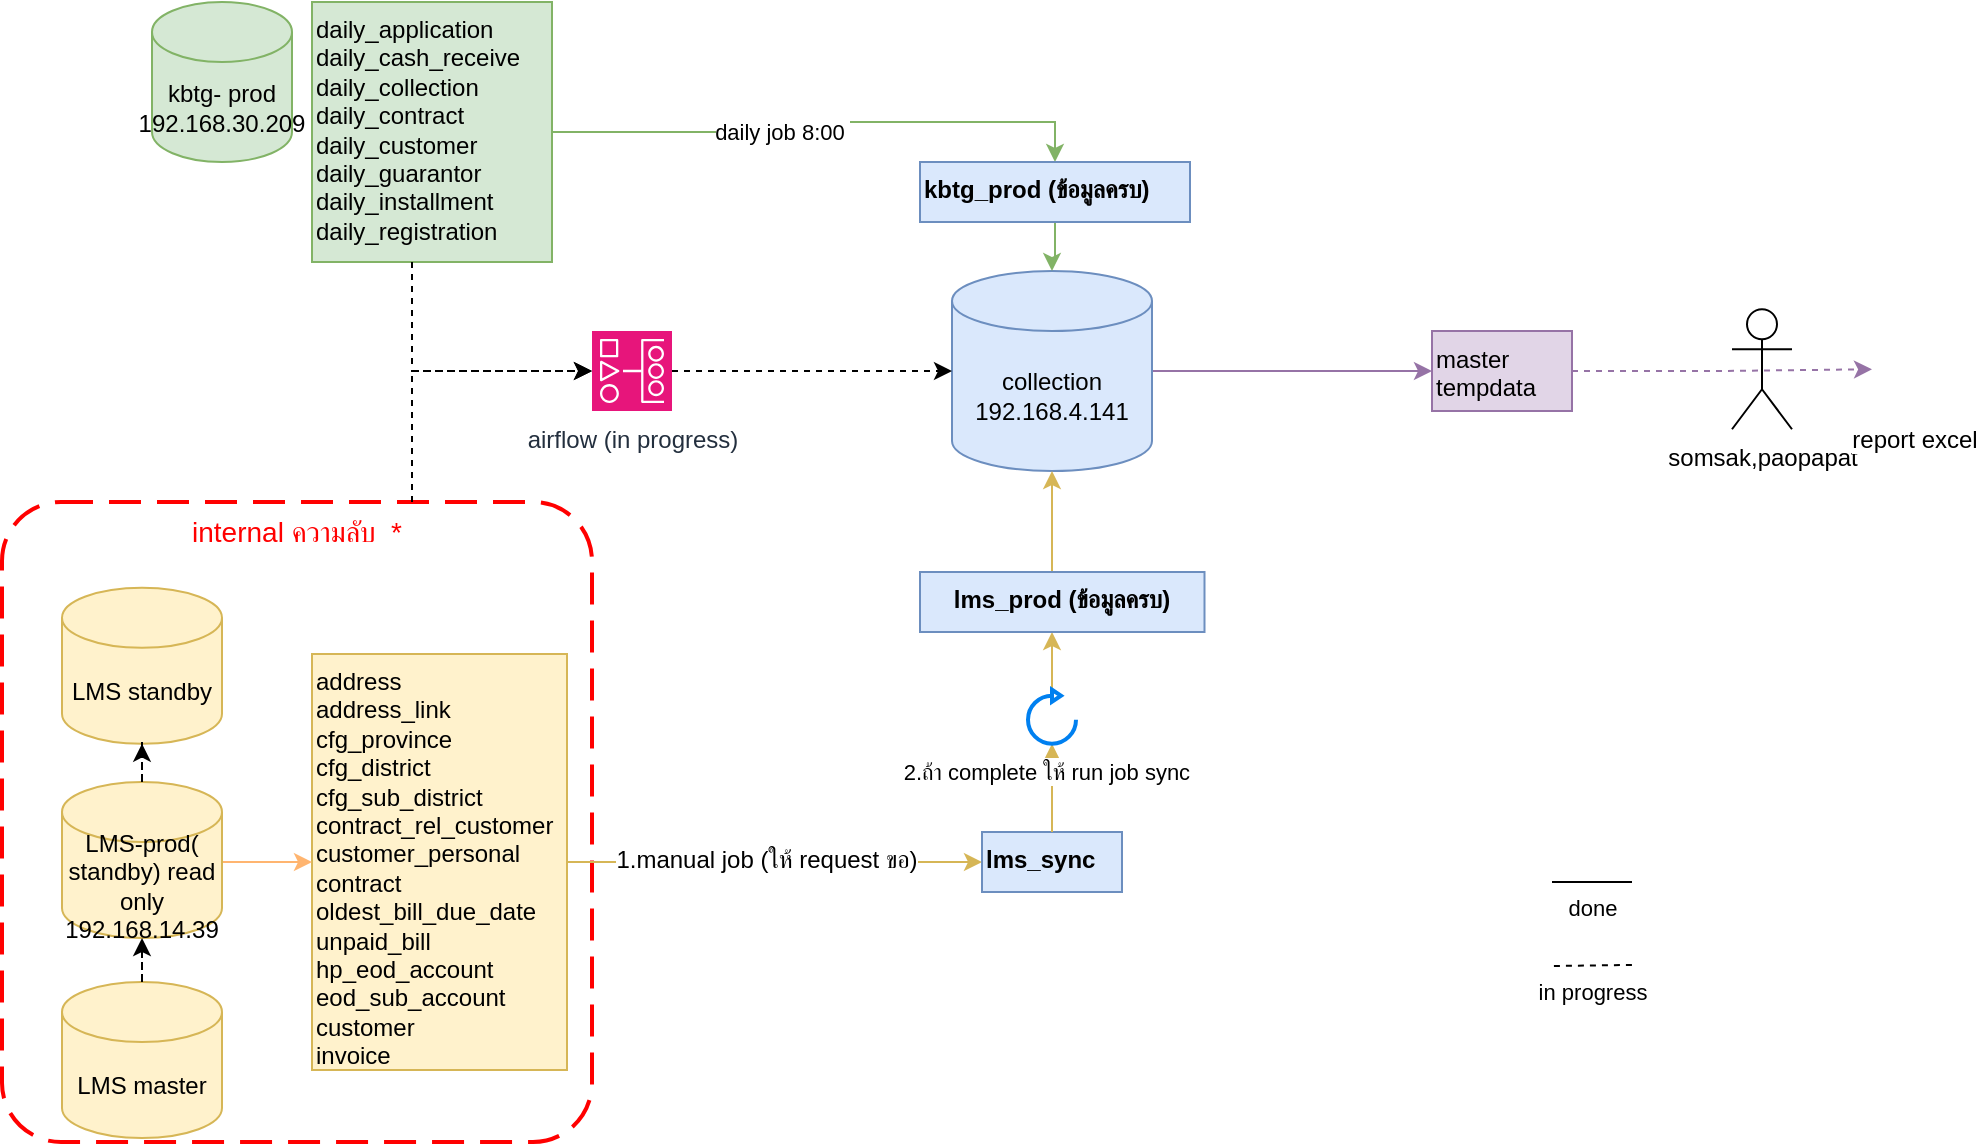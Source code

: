 <mxfile version="24.2.5" type="github">
  <diagram name="collection" id="N_CIKplRmD34ISpjQVyY">
    <mxGraphModel dx="1050" dy="1053" grid="1" gridSize="10" guides="1" tooltips="1" connect="1" arrows="1" fold="1" page="0" pageScale="1" pageWidth="850" pageHeight="1100" math="0" shadow="0">
      <root>
        <mxCell id="0" />
        <mxCell id="1" parent="0" />
        <mxCell id="8qF9MvdjFyCx3xQRs_l2-4" value="internal ความลับ  *" style="rounded=1;arcSize=10;dashed=1;strokeColor=#ff0000;fillColor=none;gradientColor=none;dashPattern=8 4;strokeWidth=2;textShadow=0;align=center;glass=0;fontColor=#FF0000;verticalAlign=top;fontSize=14;" parent="1" vertex="1">
          <mxGeometry x="115" y="90" width="295" height="320" as="geometry" />
        </mxCell>
        <mxCell id="0of4-0cHT8gc_cpD0exL-74" style="edgeStyle=orthogonalEdgeStyle;rounded=0;orthogonalLoop=1;jettySize=auto;html=1;entryX=0;entryY=0.5;entryDx=0;entryDy=0;fillColor=#fff2cc;strokeColor=#d6b656;" parent="1" source="Nf1m1TZT0g2i1Bwr5nnO-6" target="0of4-0cHT8gc_cpD0exL-40" edge="1">
          <mxGeometry relative="1" as="geometry" />
        </mxCell>
        <mxCell id="Nf1m1TZT0g2i1Bwr5nnO-6" value="address&#xa;address_link&#xa;cfg_province&#xa;cfg_district&#xa;cfg_sub_district&#xa;contract_rel_customer&#xa;customer_personal&#xa;contract&#xa;oldest_bill_due_date&#xa;unpaid_bill&#xa;hp_eod_account&#xa;eod_sub_account&#xa;customer&#xa;invoice&#xa;" style="text;whiteSpace=wrap;fillColor=#fff2cc;strokeColor=#d6b656;" parent="1" vertex="1">
          <mxGeometry x="270" y="166" width="127.5" height="208" as="geometry" />
        </mxCell>
        <mxCell id="n4ZRNCnwu2M69PV4FqZp-15" style="edgeStyle=orthogonalEdgeStyle;rounded=0;orthogonalLoop=1;jettySize=auto;html=1;entryX=0;entryY=0.5;entryDx=0;entryDy=0;fillColor=#e1d5e7;strokeColor=#9673a6;" edge="1" parent="1" source="Nf1m1TZT0g2i1Bwr5nnO-13" target="0of4-0cHT8gc_cpD0exL-10">
          <mxGeometry relative="1" as="geometry" />
        </mxCell>
        <mxCell id="Nf1m1TZT0g2i1Bwr5nnO-13" value="collection 192.168.4.141" style="shape=cylinder3;whiteSpace=wrap;html=1;boundedLbl=1;backgroundOutline=1;size=15;fillColor=#dae8fc;strokeColor=#6c8ebf;" parent="1" vertex="1">
          <mxGeometry x="590" y="-25.5" width="100" height="100" as="geometry" />
        </mxCell>
        <mxCell id="Nf1m1TZT0g2i1Bwr5nnO-21" value="&lt;span style=&quot;text-align: left;&quot;&gt;kbtg&lt;/span&gt;- prod&lt;div&gt;192.168.30.209&lt;br&gt;&lt;/div&gt;" style="shape=cylinder3;whiteSpace=wrap;html=1;boundedLbl=1;backgroundOutline=1;size=15;fillColor=#d5e8d4;strokeColor=#82b366;" parent="1" vertex="1">
          <mxGeometry x="190" y="-160" width="70" height="80" as="geometry" />
        </mxCell>
        <mxCell id="Nf1m1TZT0g2i1Bwr5nnO-35" value="daily_application&#xa;daily_cash_receive&#xa;daily_collection&#xa;daily_contract&#xa;daily_customer&#xa;daily_guarantor&#xa;daily_installment&#xa;daily_registration" style="text;whiteSpace=wrap;fillColor=#d5e8d4;strokeColor=#82b366;" parent="1" vertex="1">
          <mxGeometry x="270" y="-160" width="120" height="130" as="geometry" />
        </mxCell>
        <mxCell id="8hwzGIo9Otc3_Tqw6QN_-6" value="" style="shape=image;html=1;verticalAlign=top;verticalLabelPosition=bottom;labelBackgroundColor=#ffffff;imageAspect=0;aspect=fixed;image=https://cdn3.iconfinder.com/data/icons/flat-actions-icons-9/792/Tick_Mark_Dark-128.png" parent="1" vertex="1">
          <mxGeometry x="707.5" y="-50" width="29" height="29" as="geometry" />
        </mxCell>
        <mxCell id="8hwzGIo9Otc3_Tqw6QN_-19" style="edgeStyle=orthogonalEdgeStyle;rounded=0;orthogonalLoop=1;jettySize=auto;html=1;entryX=0.5;entryY=0;entryDx=0;entryDy=0;entryPerimeter=0;fillColor=#d5e8d4;strokeColor=#82b366;" parent="1" source="Nf1m1TZT0g2i1Bwr5nnO-31" target="Nf1m1TZT0g2i1Bwr5nnO-13" edge="1">
          <mxGeometry relative="1" as="geometry" />
        </mxCell>
        <mxCell id="8hwzGIo9Otc3_Tqw6QN_-28" value="" style="shape=image;html=1;verticalAlign=top;verticalLabelPosition=bottom;labelBackgroundColor=#ffffff;imageAspect=0;aspect=fixed;image=https://cdn3.iconfinder.com/data/icons/flat-actions-icons-9/792/Tick_Mark_Dark-128.png" parent="1" vertex="1">
          <mxGeometry x="716.25" y="125" width="26" height="26" as="geometry" />
        </mxCell>
        <mxCell id="0of4-0cHT8gc_cpD0exL-1" value="&lt;div&gt;&lt;span style=&quot;background-color: initial;&quot;&gt;somsak,paopapat&lt;/span&gt;&lt;br&gt;&lt;/div&gt;" style="shape=umlActor;verticalLabelPosition=bottom;verticalAlign=top;html=1;outlineConnect=0;" parent="1" vertex="1">
          <mxGeometry x="980" y="-6.37" width="30" height="60" as="geometry" />
        </mxCell>
        <mxCell id="0of4-0cHT8gc_cpD0exL-78" style="edgeStyle=orthogonalEdgeStyle;rounded=0;orthogonalLoop=1;jettySize=auto;html=1;entryX=0;entryY=0.5;entryDx=0;entryDy=0;fillColor=#e1d5e7;strokeColor=#9673a6;dashed=1;" parent="1" source="0of4-0cHT8gc_cpD0exL-10" target="0of4-0cHT8gc_cpD0exL-15" edge="1">
          <mxGeometry relative="1" as="geometry" />
        </mxCell>
        <mxCell id="0of4-0cHT8gc_cpD0exL-10" value="master&#xa;tempdata" style="text;whiteSpace=wrap;fillColor=#e1d5e7;strokeColor=#9673a6;" parent="1" vertex="1">
          <mxGeometry x="830" y="4.5" width="70" height="40" as="geometry" />
        </mxCell>
        <mxCell id="0of4-0cHT8gc_cpD0exL-15" value="report excel" style="shape=image;html=1;verticalAlign=top;verticalLabelPosition=bottom;labelBackgroundColor=#ffffff;imageAspect=0;aspect=fixed;image=https://cdn1.iconfinder.com/data/icons/Futurosoft%20Icons%200.5.2/128x128/mimetypes/xls.png" parent="1" vertex="1">
          <mxGeometry x="1050" y="2.75" width="41.75" height="41.75" as="geometry" />
        </mxCell>
        <mxCell id="0of4-0cHT8gc_cpD0exL-51" style="edgeStyle=orthogonalEdgeStyle;rounded=0;orthogonalLoop=1;jettySize=auto;html=1;entryX=0;entryY=0.5;entryDx=0;entryDy=0;strokeColor=#FFB570;" parent="1" source="0of4-0cHT8gc_cpD0exL-28" target="Nf1m1TZT0g2i1Bwr5nnO-6" edge="1">
          <mxGeometry relative="1" as="geometry">
            <Array as="points">
              <mxPoint x="240" y="270" />
              <mxPoint x="240" y="270" />
            </Array>
          </mxGeometry>
        </mxCell>
        <mxCell id="0of4-0cHT8gc_cpD0exL-28" value="LMS-prod( standby) read only&lt;div&gt;192.168.14.39&lt;/div&gt;" style="shape=cylinder3;whiteSpace=wrap;html=1;boundedLbl=1;backgroundOutline=1;size=15;fillColor=#fff2cc;strokeColor=#d6b656;" parent="1" vertex="1">
          <mxGeometry x="145" y="230" width="80" height="78" as="geometry" />
        </mxCell>
        <mxCell id="0of4-0cHT8gc_cpD0exL-29" value="LMS master" style="shape=cylinder3;whiteSpace=wrap;html=1;boundedLbl=1;backgroundOutline=1;size=15;fillColor=#fff2cc;strokeColor=#d6b656;" parent="1" vertex="1">
          <mxGeometry x="145" y="330" width="80" height="78" as="geometry" />
        </mxCell>
        <mxCell id="0of4-0cHT8gc_cpD0exL-34" value="LMS standby" style="shape=cylinder3;whiteSpace=wrap;html=1;boundedLbl=1;backgroundOutline=1;size=15;fillColor=#fff2cc;strokeColor=#d6b656;" parent="1" vertex="1">
          <mxGeometry x="145" y="132.87" width="80" height="78" as="geometry" />
        </mxCell>
        <mxCell id="0of4-0cHT8gc_cpD0exL-35" style="edgeStyle=orthogonalEdgeStyle;rounded=0;orthogonalLoop=1;jettySize=auto;html=1;entryX=0.5;entryY=1;entryDx=0;entryDy=0;entryPerimeter=0;dashed=1;" parent="1" source="0of4-0cHT8gc_cpD0exL-29" target="0of4-0cHT8gc_cpD0exL-28" edge="1">
          <mxGeometry relative="1" as="geometry" />
        </mxCell>
        <mxCell id="0of4-0cHT8gc_cpD0exL-36" style="edgeStyle=orthogonalEdgeStyle;rounded=0;orthogonalLoop=1;jettySize=auto;html=1;entryX=0.5;entryY=1;entryDx=0;entryDy=0;entryPerimeter=0;fontColor=#FFB570;dashed=1;" parent="1" source="0of4-0cHT8gc_cpD0exL-28" target="0of4-0cHT8gc_cpD0exL-34" edge="1">
          <mxGeometry relative="1" as="geometry" />
        </mxCell>
        <mxCell id="0of4-0cHT8gc_cpD0exL-39" style="edgeStyle=orthogonalEdgeStyle;rounded=0;orthogonalLoop=1;jettySize=auto;html=1;entryX=0.5;entryY=1;entryDx=0;entryDy=0;entryPerimeter=0;fillColor=#fff2cc;strokeColor=#d6b656;" parent="1" source="0of4-0cHT8gc_cpD0exL-45" target="Nf1m1TZT0g2i1Bwr5nnO-13" edge="1">
          <mxGeometry relative="1" as="geometry">
            <Array as="points">
              <mxPoint x="640" y="150" />
            </Array>
          </mxGeometry>
        </mxCell>
        <mxCell id="0of4-0cHT8gc_cpD0exL-77" style="edgeStyle=orthogonalEdgeStyle;rounded=0;orthogonalLoop=1;jettySize=auto;html=1;fillColor=#fff2cc;strokeColor=#d6b656;" parent="1" source="0of4-0cHT8gc_cpD0exL-75" target="0of4-0cHT8gc_cpD0exL-45" edge="1">
          <mxGeometry relative="1" as="geometry">
            <Array as="points">
              <mxPoint x="640" y="210" />
            </Array>
          </mxGeometry>
        </mxCell>
        <mxCell id="0of4-0cHT8gc_cpD0exL-40" value="lms_sync&#xa;&#xa;" style="text;whiteSpace=wrap;fontStyle=1;labelBorderColor=none;textShadow=0;labelBackgroundColor=none;rounded=0;strokeColor=#6c8ebf;fillColor=#dae8fc;" parent="1" vertex="1">
          <mxGeometry x="605" y="255" width="70" height="30" as="geometry" />
        </mxCell>
        <mxCell id="0of4-0cHT8gc_cpD0exL-43" value="" style="edgeStyle=orthogonalEdgeStyle;rounded=0;orthogonalLoop=1;jettySize=auto;html=1;entryX=0.5;entryY=0;entryDx=0;entryDy=0;entryPerimeter=0;fillColor=#d5e8d4;strokeColor=#82b366;" parent="1" source="Nf1m1TZT0g2i1Bwr5nnO-35" target="Nf1m1TZT0g2i1Bwr5nnO-31" edge="1">
          <mxGeometry relative="1" as="geometry">
            <mxPoint x="390" y="-95" as="sourcePoint" />
            <mxPoint x="640" y="-5" as="targetPoint" />
          </mxGeometry>
        </mxCell>
        <mxCell id="0of4-0cHT8gc_cpD0exL-44" value="daily job 8:00&amp;nbsp;" style="edgeLabel;html=1;align=center;verticalAlign=middle;resizable=0;points=[];" parent="0of4-0cHT8gc_cpD0exL-43" vertex="1" connectable="0">
          <mxGeometry x="-0.375" y="2" relative="1" as="geometry">
            <mxPoint x="28" y="2" as="offset" />
          </mxGeometry>
        </mxCell>
        <mxCell id="Nf1m1TZT0g2i1Bwr5nnO-31" value="kbtg_prod (ข้อมูลครบ)&#xa;&#xa;" style="text;whiteSpace=wrap;fontStyle=1;labelBorderColor=none;textShadow=0;labelBackgroundColor=none;rounded=0;strokeColor=#6c8ebf;fillColor=#dae8fc;" parent="1" vertex="1">
          <mxGeometry x="574" y="-80" width="135" height="30" as="geometry" />
        </mxCell>
        <mxCell id="0of4-0cHT8gc_cpD0exL-45" value="lms_prod (ข้อมูลครบ)&#xa;&#xa;" style="text;whiteSpace=wrap;fontStyle=1;labelBorderColor=none;textShadow=0;labelBackgroundColor=none;rounded=0;strokeColor=#6c8ebf;fillColor=#dae8fc;align=center;" parent="1" vertex="1">
          <mxGeometry x="574" y="125" width="142.25" height="30" as="geometry" />
        </mxCell>
        <mxCell id="0of4-0cHT8gc_cpD0exL-61" value="" style="shape=image;html=1;verticalAlign=top;verticalLabelPosition=bottom;labelBackgroundColor=#ffffff;imageAspect=0;aspect=fixed;image=https://cdn4.iconfinder.com/data/icons/travello-basic-ui-1/64/Wrong-128.png" parent="1" vertex="1">
          <mxGeometry x="215" y="340" width="20" height="20" as="geometry" />
        </mxCell>
        <mxCell id="0of4-0cHT8gc_cpD0exL-62" value="" style="shape=image;html=1;verticalAlign=top;verticalLabelPosition=bottom;labelBackgroundColor=#ffffff;imageAspect=0;aspect=fixed;image=https://cdn4.iconfinder.com/data/icons/travello-basic-ui-1/64/Wrong-128.png" parent="1" vertex="1">
          <mxGeometry x="215" y="130" width="20" height="20" as="geometry" />
        </mxCell>
        <mxCell id="0of4-0cHT8gc_cpD0exL-63" value="" style="shape=image;html=1;verticalAlign=top;verticalLabelPosition=bottom;labelBackgroundColor=#ffffff;imageAspect=0;aspect=fixed;image=https://cdn3.iconfinder.com/data/icons/flat-actions-icons-9/792/Tick_Mark_Dark-128.png" parent="1" vertex="1">
          <mxGeometry x="210" y="237" width="30" height="30" as="geometry" />
        </mxCell>
        <mxCell id="8hwzGIo9Otc3_Tqw6QN_-25" value="1.manual job (ให้ request ขอ)" style="shape=image;html=1;verticalAlign=top;verticalLabelPosition=bottom;labelBackgroundColor=#ffffff;imageAspect=0;aspect=fixed;image=https://cdn1.iconfinder.com/data/icons/unicons-line-vol-5/24/question-128.png" parent="1" vertex="1">
          <mxGeometry x="470" y="201" width="54" height="54" as="geometry" />
        </mxCell>
        <mxCell id="0of4-0cHT8gc_cpD0exL-79" value="done" style="endArrow=none;html=1;rounded=0;verticalAlign=top;" parent="1" edge="1">
          <mxGeometry width="50" height="50" relative="1" as="geometry">
            <mxPoint x="930" y="280" as="sourcePoint" />
            <mxPoint x="890.0" y="280" as="targetPoint" />
          </mxGeometry>
        </mxCell>
        <mxCell id="0of4-0cHT8gc_cpD0exL-81" value="in progress" style="endArrow=none;html=1;rounded=0;exitX=0.583;exitY=0.858;exitDx=0;exitDy=0;exitPerimeter=0;align=center;verticalAlign=top;dashed=1;" parent="1" edge="1">
          <mxGeometry width="50" height="50" relative="1" as="geometry">
            <mxPoint x="929.96" y="321.48" as="sourcePoint" />
            <mxPoint x="890" y="322" as="targetPoint" />
          </mxGeometry>
        </mxCell>
        <mxCell id="n4ZRNCnwu2M69PV4FqZp-1" value="airflow (in progress)" style="sketch=0;points=[[0,0,0],[0.25,0,0],[0.5,0,0],[0.75,0,0],[1,0,0],[0,1,0],[0.25,1,0],[0.5,1,0],[0.75,1,0],[1,1,0],[0,0.25,0],[0,0.5,0],[0,0.75,0],[1,0.25,0],[1,0.5,0],[1,0.75,0]];outlineConnect=0;fontColor=#232F3E;fillColor=#E7157B;strokeColor=#ffffff;dashed=0;verticalLabelPosition=bottom;verticalAlign=top;align=center;html=1;fontSize=12;fontStyle=0;aspect=fixed;shape=mxgraph.aws4.resourceIcon;resIcon=mxgraph.aws4.managed_workflows_for_apache_airflow;" vertex="1" parent="1">
          <mxGeometry x="410" y="4.5" width="40" height="40" as="geometry" />
        </mxCell>
        <mxCell id="n4ZRNCnwu2M69PV4FqZp-8" style="edgeStyle=orthogonalEdgeStyle;rounded=0;orthogonalLoop=1;jettySize=auto;html=1;entryX=0;entryY=0.5;entryDx=0;entryDy=0;entryPerimeter=0;dashed=1;" edge="1" parent="1" source="Nf1m1TZT0g2i1Bwr5nnO-35" target="n4ZRNCnwu2M69PV4FqZp-1">
          <mxGeometry relative="1" as="geometry">
            <Array as="points">
              <mxPoint x="320" y="25" />
            </Array>
          </mxGeometry>
        </mxCell>
        <mxCell id="n4ZRNCnwu2M69PV4FqZp-9" style="edgeStyle=orthogonalEdgeStyle;rounded=0;orthogonalLoop=1;jettySize=auto;html=1;entryX=0;entryY=0.5;entryDx=0;entryDy=0;entryPerimeter=0;dashed=1;" edge="1" parent="1" source="8qF9MvdjFyCx3xQRs_l2-4" target="n4ZRNCnwu2M69PV4FqZp-1">
          <mxGeometry relative="1" as="geometry">
            <Array as="points">
              <mxPoint x="320" y="25" />
            </Array>
          </mxGeometry>
        </mxCell>
        <mxCell id="n4ZRNCnwu2M69PV4FqZp-12" style="edgeStyle=orthogonalEdgeStyle;rounded=0;orthogonalLoop=1;jettySize=auto;html=1;entryX=0;entryY=0.5;entryDx=0;entryDy=0;entryPerimeter=0;dashed=1;" edge="1" parent="1" source="n4ZRNCnwu2M69PV4FqZp-1" target="Nf1m1TZT0g2i1Bwr5nnO-13">
          <mxGeometry relative="1" as="geometry" />
        </mxCell>
        <mxCell id="n4ZRNCnwu2M69PV4FqZp-16" value="" style="edgeStyle=orthogonalEdgeStyle;rounded=0;orthogonalLoop=1;jettySize=auto;html=1;fillColor=#fff2cc;strokeColor=#d6b656;" edge="1" parent="1" source="0of4-0cHT8gc_cpD0exL-40" target="0of4-0cHT8gc_cpD0exL-75">
          <mxGeometry relative="1" as="geometry">
            <mxPoint x="640" y="255" as="sourcePoint" />
            <mxPoint x="640" y="155" as="targetPoint" />
            <Array as="points">
              <mxPoint x="640" y="210" />
            </Array>
          </mxGeometry>
        </mxCell>
        <mxCell id="0of4-0cHT8gc_cpD0exL-75" value="&lt;span style=&quot;font-size: 11px;&quot;&gt;2.ถ้า complete ให้ run job sync&amp;nbsp;&amp;nbsp;&lt;/span&gt;" style="html=1;verticalLabelPosition=bottom;align=center;labelBackgroundColor=#ffffff;verticalAlign=top;strokeWidth=2;strokeColor=#0080F0;shadow=0;dashed=0;shape=mxgraph.ios7.icons.reload;" parent="1" vertex="1">
          <mxGeometry x="628" y="183.87" width="24" height="27" as="geometry" />
        </mxCell>
      </root>
    </mxGraphModel>
  </diagram>
</mxfile>
